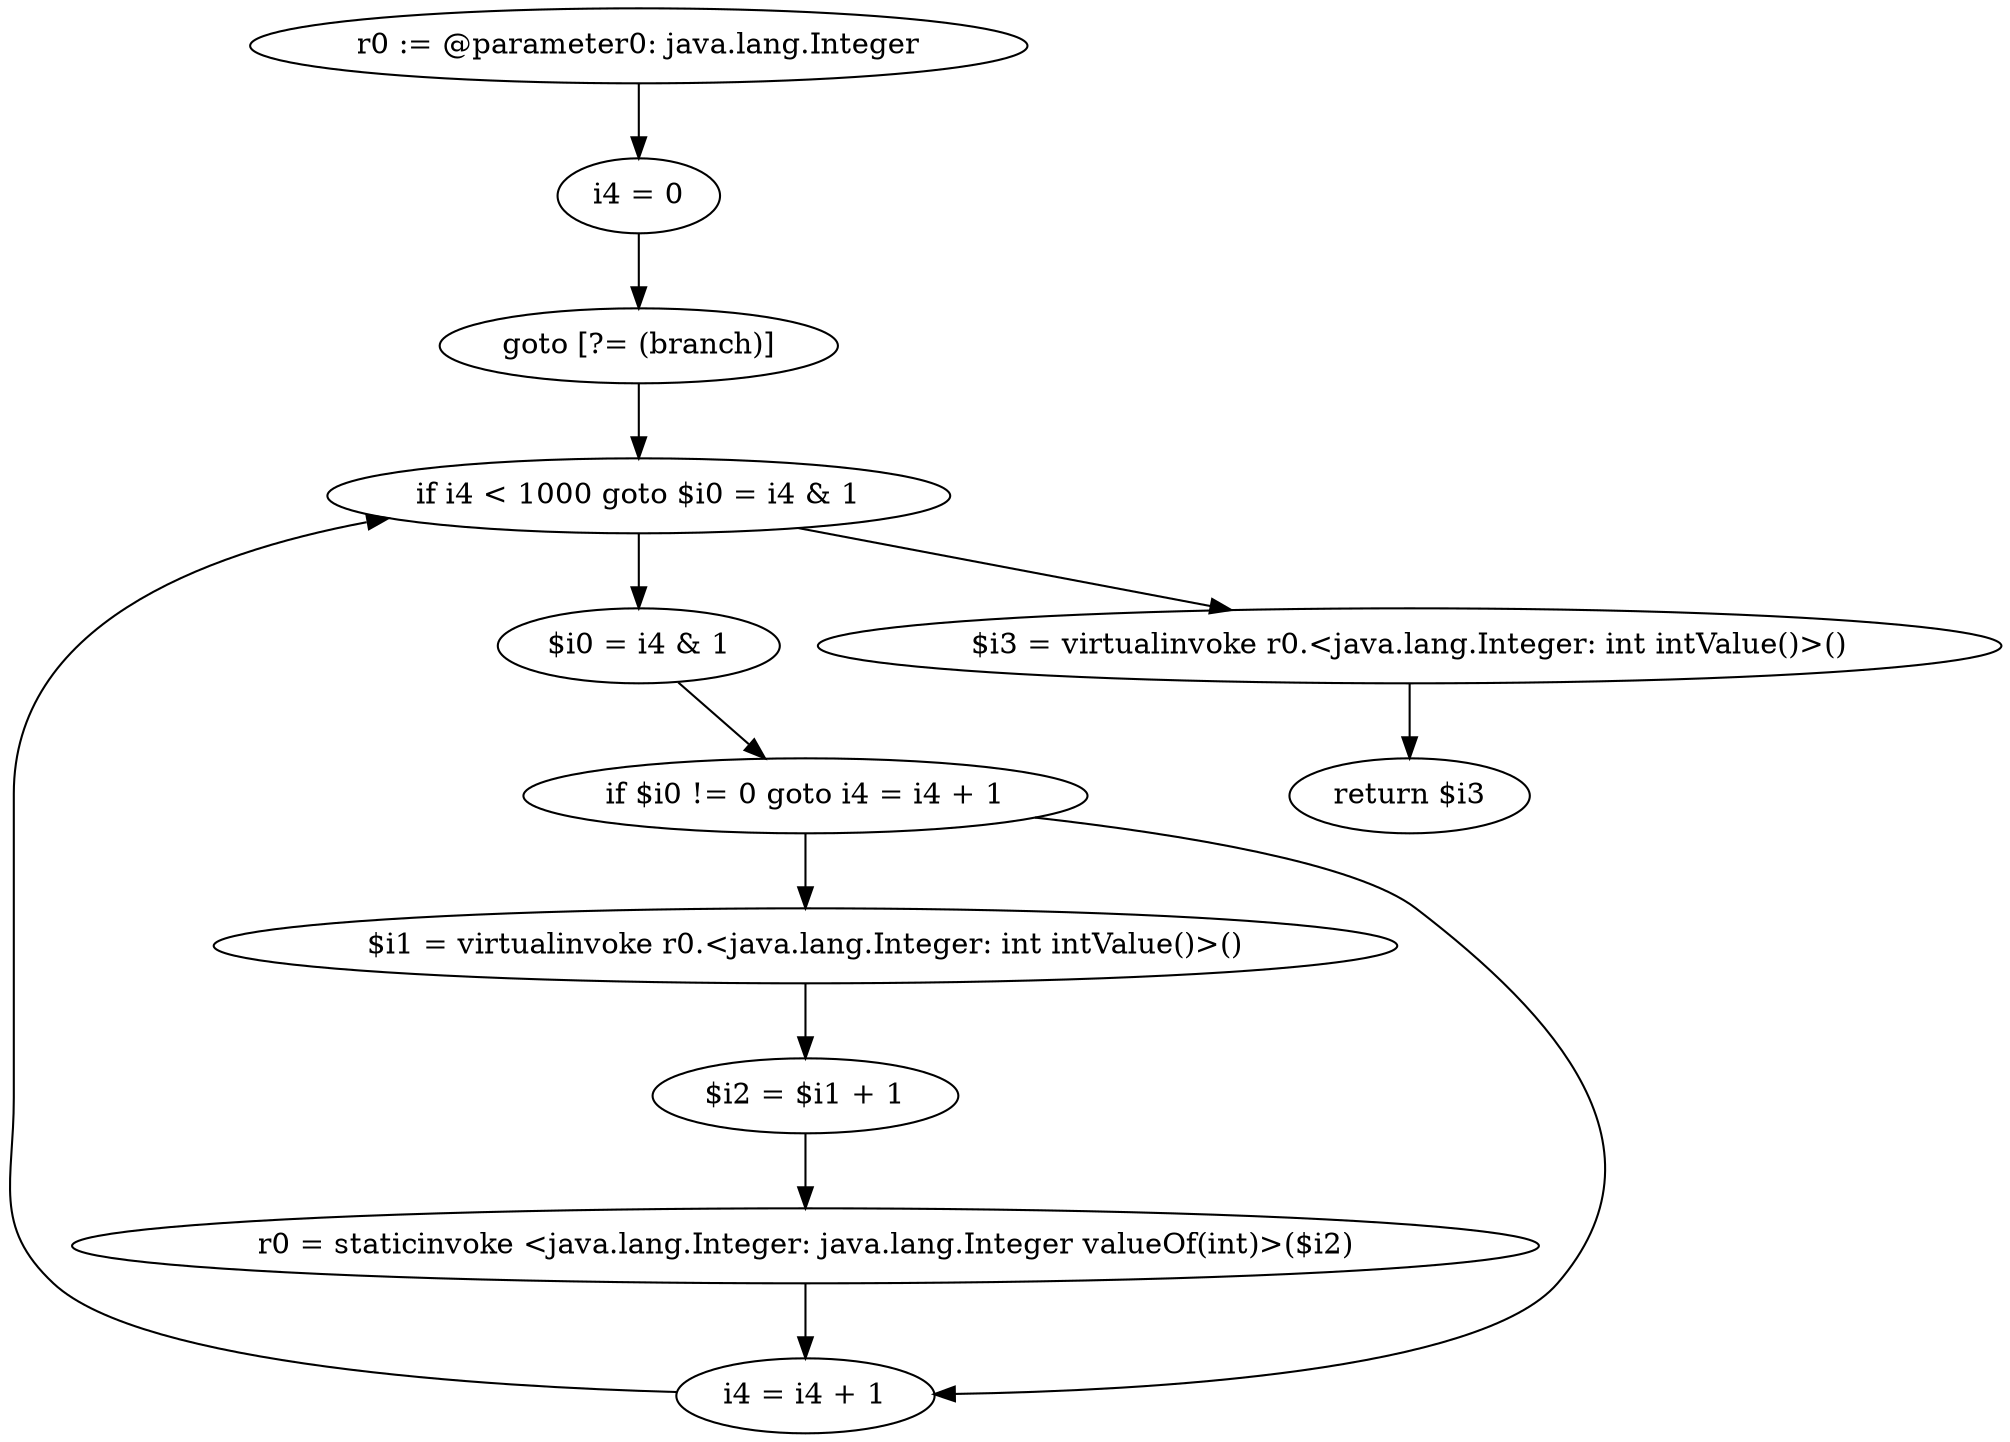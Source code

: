 digraph "unitGraph" {
    "r0 := @parameter0: java.lang.Integer"
    "i4 = 0"
    "goto [?= (branch)]"
    "$i0 = i4 & 1"
    "if $i0 != 0 goto i4 = i4 + 1"
    "$i1 = virtualinvoke r0.<java.lang.Integer: int intValue()>()"
    "$i2 = $i1 + 1"
    "r0 = staticinvoke <java.lang.Integer: java.lang.Integer valueOf(int)>($i2)"
    "i4 = i4 + 1"
    "if i4 < 1000 goto $i0 = i4 & 1"
    "$i3 = virtualinvoke r0.<java.lang.Integer: int intValue()>()"
    "return $i3"
    "r0 := @parameter0: java.lang.Integer"->"i4 = 0";
    "i4 = 0"->"goto [?= (branch)]";
    "goto [?= (branch)]"->"if i4 < 1000 goto $i0 = i4 & 1";
    "$i0 = i4 & 1"->"if $i0 != 0 goto i4 = i4 + 1";
    "if $i0 != 0 goto i4 = i4 + 1"->"$i1 = virtualinvoke r0.<java.lang.Integer: int intValue()>()";
    "if $i0 != 0 goto i4 = i4 + 1"->"i4 = i4 + 1";
    "$i1 = virtualinvoke r0.<java.lang.Integer: int intValue()>()"->"$i2 = $i1 + 1";
    "$i2 = $i1 + 1"->"r0 = staticinvoke <java.lang.Integer: java.lang.Integer valueOf(int)>($i2)";
    "r0 = staticinvoke <java.lang.Integer: java.lang.Integer valueOf(int)>($i2)"->"i4 = i4 + 1";
    "i4 = i4 + 1"->"if i4 < 1000 goto $i0 = i4 & 1";
    "if i4 < 1000 goto $i0 = i4 & 1"->"$i3 = virtualinvoke r0.<java.lang.Integer: int intValue()>()";
    "if i4 < 1000 goto $i0 = i4 & 1"->"$i0 = i4 & 1";
    "$i3 = virtualinvoke r0.<java.lang.Integer: int intValue()>()"->"return $i3";
}
